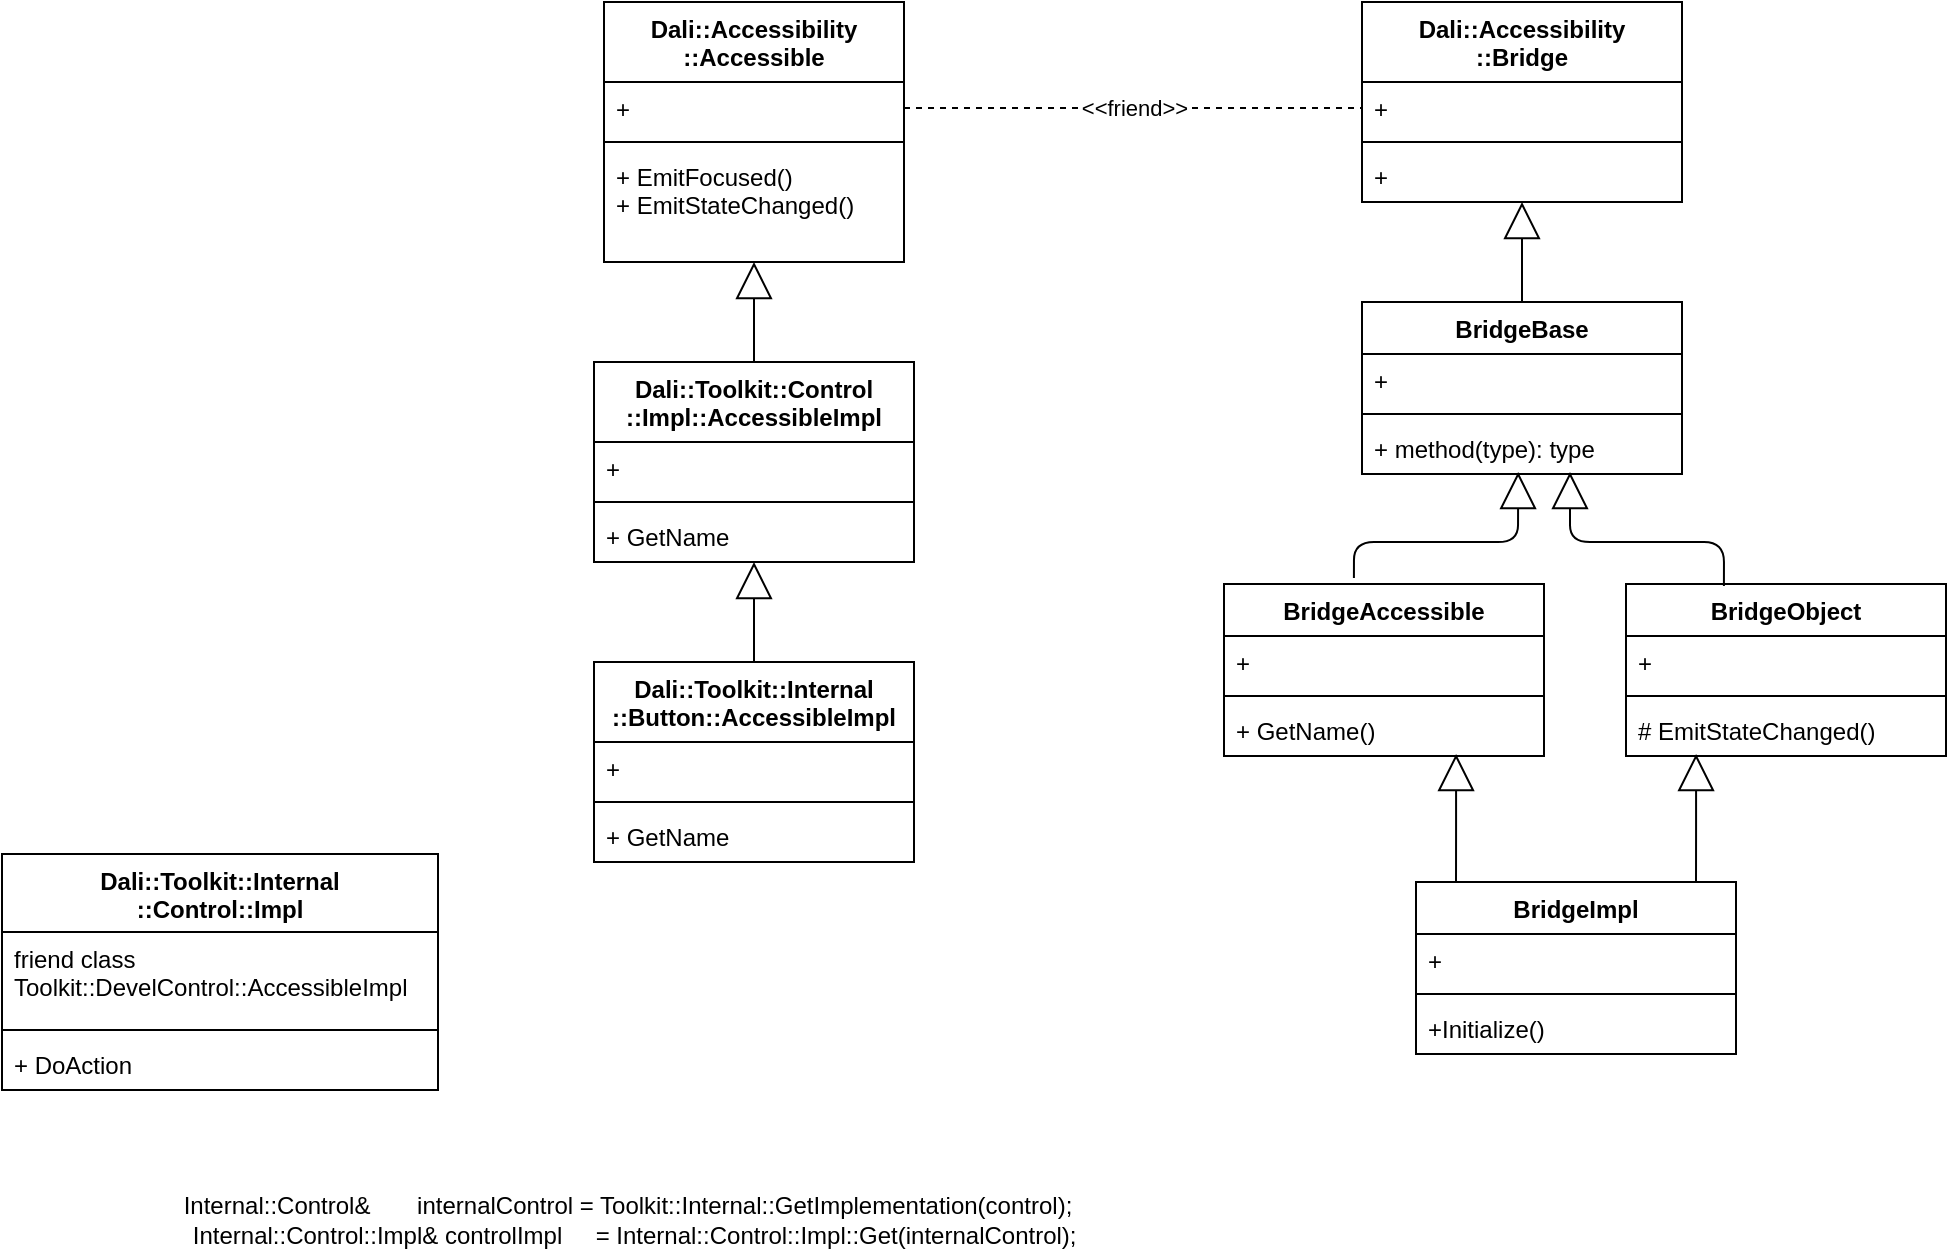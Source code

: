<mxfile version="14.6.1" type="github">
  <diagram id="C5RBs43oDa-KdzZeNtuy" name="Page-1">
    <mxGraphModel dx="1422" dy="804" grid="0" gridSize="10" guides="1" tooltips="1" connect="1" arrows="1" fold="1" page="1" pageScale="1" pageWidth="1169" pageHeight="827" background="none" math="0" shadow="0">
      <root>
        <mxCell id="WIyWlLk6GJQsqaUBKTNV-0" />
        <mxCell id="WIyWlLk6GJQsqaUBKTNV-1" parent="WIyWlLk6GJQsqaUBKTNV-0" />
        <mxCell id="-aiQwq8CIg034yayet1E-0" value="Dali::Accessibility&#xa;::Accessible" style="swimlane;fontStyle=1;align=center;verticalAlign=top;childLayout=stackLayout;horizontal=1;startSize=40;horizontalStack=0;resizeParent=1;resizeParentMax=0;resizeLast=0;collapsible=1;marginBottom=0;" parent="WIyWlLk6GJQsqaUBKTNV-1" vertex="1">
          <mxGeometry x="352" y="85" width="150" height="130" as="geometry" />
        </mxCell>
        <mxCell id="-aiQwq8CIg034yayet1E-1" value="+" style="text;strokeColor=none;fillColor=none;align=left;verticalAlign=top;spacingLeft=4;spacingRight=4;overflow=hidden;rotatable=0;points=[[0,0.5],[1,0.5]];portConstraint=eastwest;" parent="-aiQwq8CIg034yayet1E-0" vertex="1">
          <mxGeometry y="40" width="150" height="26" as="geometry" />
        </mxCell>
        <mxCell id="-aiQwq8CIg034yayet1E-2" value="" style="line;strokeWidth=1;fillColor=none;align=left;verticalAlign=middle;spacingTop=-1;spacingLeft=3;spacingRight=3;rotatable=0;labelPosition=right;points=[];portConstraint=eastwest;" parent="-aiQwq8CIg034yayet1E-0" vertex="1">
          <mxGeometry y="66" width="150" height="8" as="geometry" />
        </mxCell>
        <mxCell id="-aiQwq8CIg034yayet1E-3" value="+ EmitFocused()&#xa;+ EmitStateChanged()" style="text;strokeColor=none;fillColor=none;align=left;verticalAlign=top;spacingLeft=4;spacingRight=4;overflow=hidden;rotatable=0;points=[[0,0.5],[1,0.5]];portConstraint=eastwest;" parent="-aiQwq8CIg034yayet1E-0" vertex="1">
          <mxGeometry y="74" width="150" height="56" as="geometry" />
        </mxCell>
        <mxCell id="-aiQwq8CIg034yayet1E-4" value="Dali::Toolkit::Control&#xa;::Impl::AccessibleImpl" style="swimlane;fontStyle=1;align=center;verticalAlign=top;childLayout=stackLayout;horizontal=1;startSize=40;horizontalStack=0;resizeParent=1;resizeParentMax=0;resizeLast=0;collapsible=1;marginBottom=0;" parent="WIyWlLk6GJQsqaUBKTNV-1" vertex="1">
          <mxGeometry x="347" y="265" width="160" height="100" as="geometry" />
        </mxCell>
        <mxCell id="-aiQwq8CIg034yayet1E-5" value="+" style="text;strokeColor=none;fillColor=none;align=left;verticalAlign=top;spacingLeft=4;spacingRight=4;overflow=hidden;rotatable=0;points=[[0,0.5],[1,0.5]];portConstraint=eastwest;" parent="-aiQwq8CIg034yayet1E-4" vertex="1">
          <mxGeometry y="40" width="160" height="26" as="geometry" />
        </mxCell>
        <mxCell id="-aiQwq8CIg034yayet1E-6" value="" style="line;strokeWidth=1;fillColor=none;align=left;verticalAlign=middle;spacingTop=-1;spacingLeft=3;spacingRight=3;rotatable=0;labelPosition=right;points=[];portConstraint=eastwest;" parent="-aiQwq8CIg034yayet1E-4" vertex="1">
          <mxGeometry y="66" width="160" height="8" as="geometry" />
        </mxCell>
        <mxCell id="-aiQwq8CIg034yayet1E-7" value="+ GetName" style="text;strokeColor=none;fillColor=none;align=left;verticalAlign=top;spacingLeft=4;spacingRight=4;overflow=hidden;rotatable=0;points=[[0,0.5],[1,0.5]];portConstraint=eastwest;" parent="-aiQwq8CIg034yayet1E-4" vertex="1">
          <mxGeometry y="74" width="160" height="26" as="geometry" />
        </mxCell>
        <mxCell id="-aiQwq8CIg034yayet1E-9" value="" style="endArrow=block;endSize=16;endFill=0;html=1;exitX=0.5;exitY=0;exitDx=0;exitDy=0;" parent="WIyWlLk6GJQsqaUBKTNV-1" source="-aiQwq8CIg034yayet1E-4" target="-aiQwq8CIg034yayet1E-3" edge="1">
          <mxGeometry width="160" relative="1" as="geometry">
            <mxPoint x="517" y="285" as="sourcePoint" />
            <mxPoint x="677" y="285" as="targetPoint" />
          </mxGeometry>
        </mxCell>
        <mxCell id="-aiQwq8CIg034yayet1E-10" value="Dali::Accessibility&#xa;::Bridge" style="swimlane;fontStyle=1;align=center;verticalAlign=top;childLayout=stackLayout;horizontal=1;startSize=40;horizontalStack=0;resizeParent=1;resizeParentMax=0;resizeLast=0;collapsible=1;marginBottom=0;" parent="WIyWlLk6GJQsqaUBKTNV-1" vertex="1">
          <mxGeometry x="731" y="85" width="160" height="100" as="geometry" />
        </mxCell>
        <mxCell id="-aiQwq8CIg034yayet1E-11" value="+" style="text;strokeColor=none;fillColor=none;align=left;verticalAlign=top;spacingLeft=4;spacingRight=4;overflow=hidden;rotatable=0;points=[[0,0.5],[1,0.5]];portConstraint=eastwest;" parent="-aiQwq8CIg034yayet1E-10" vertex="1">
          <mxGeometry y="40" width="160" height="26" as="geometry" />
        </mxCell>
        <mxCell id="-aiQwq8CIg034yayet1E-12" value="" style="line;strokeWidth=1;fillColor=none;align=left;verticalAlign=middle;spacingTop=-1;spacingLeft=3;spacingRight=3;rotatable=0;labelPosition=right;points=[];portConstraint=eastwest;" parent="-aiQwq8CIg034yayet1E-10" vertex="1">
          <mxGeometry y="66" width="160" height="8" as="geometry" />
        </mxCell>
        <mxCell id="-aiQwq8CIg034yayet1E-13" value="+" style="text;strokeColor=none;fillColor=none;align=left;verticalAlign=top;spacingLeft=4;spacingRight=4;overflow=hidden;rotatable=0;points=[[0,0.5],[1,0.5]];portConstraint=eastwest;" parent="-aiQwq8CIg034yayet1E-10" vertex="1">
          <mxGeometry y="74" width="160" height="26" as="geometry" />
        </mxCell>
        <mxCell id="-aiQwq8CIg034yayet1E-14" value="BridgeBase" style="swimlane;fontStyle=1;align=center;verticalAlign=top;childLayout=stackLayout;horizontal=1;startSize=26;horizontalStack=0;resizeParent=1;resizeParentMax=0;resizeLast=0;collapsible=1;marginBottom=0;" parent="WIyWlLk6GJQsqaUBKTNV-1" vertex="1">
          <mxGeometry x="731" y="235" width="160" height="86" as="geometry" />
        </mxCell>
        <mxCell id="-aiQwq8CIg034yayet1E-15" value="+" style="text;strokeColor=none;fillColor=none;align=left;verticalAlign=top;spacingLeft=4;spacingRight=4;overflow=hidden;rotatable=0;points=[[0,0.5],[1,0.5]];portConstraint=eastwest;" parent="-aiQwq8CIg034yayet1E-14" vertex="1">
          <mxGeometry y="26" width="160" height="26" as="geometry" />
        </mxCell>
        <mxCell id="-aiQwq8CIg034yayet1E-16" value="" style="line;strokeWidth=1;fillColor=none;align=left;verticalAlign=middle;spacingTop=-1;spacingLeft=3;spacingRight=3;rotatable=0;labelPosition=right;points=[];portConstraint=eastwest;" parent="-aiQwq8CIg034yayet1E-14" vertex="1">
          <mxGeometry y="52" width="160" height="8" as="geometry" />
        </mxCell>
        <mxCell id="-aiQwq8CIg034yayet1E-17" value="+ method(type): type" style="text;strokeColor=none;fillColor=none;align=left;verticalAlign=top;spacingLeft=4;spacingRight=4;overflow=hidden;rotatable=0;points=[[0,0.5],[1,0.5]];portConstraint=eastwest;" parent="-aiQwq8CIg034yayet1E-14" vertex="1">
          <mxGeometry y="60" width="160" height="26" as="geometry" />
        </mxCell>
        <mxCell id="-aiQwq8CIg034yayet1E-18" value="BridgeAccessible" style="swimlane;fontStyle=1;align=center;verticalAlign=top;childLayout=stackLayout;horizontal=1;startSize=26;horizontalStack=0;resizeParent=1;resizeParentMax=0;resizeLast=0;collapsible=1;marginBottom=0;" parent="WIyWlLk6GJQsqaUBKTNV-1" vertex="1">
          <mxGeometry x="662" y="376" width="160" height="86" as="geometry" />
        </mxCell>
        <mxCell id="-aiQwq8CIg034yayet1E-19" value="+" style="text;strokeColor=none;fillColor=none;align=left;verticalAlign=top;spacingLeft=4;spacingRight=4;overflow=hidden;rotatable=0;points=[[0,0.5],[1,0.5]];portConstraint=eastwest;" parent="-aiQwq8CIg034yayet1E-18" vertex="1">
          <mxGeometry y="26" width="160" height="26" as="geometry" />
        </mxCell>
        <mxCell id="-aiQwq8CIg034yayet1E-20" value="" style="line;strokeWidth=1;fillColor=none;align=left;verticalAlign=middle;spacingTop=-1;spacingLeft=3;spacingRight=3;rotatable=0;labelPosition=right;points=[];portConstraint=eastwest;" parent="-aiQwq8CIg034yayet1E-18" vertex="1">
          <mxGeometry y="52" width="160" height="8" as="geometry" />
        </mxCell>
        <mxCell id="-aiQwq8CIg034yayet1E-21" value="+ GetName()" style="text;strokeColor=none;fillColor=none;align=left;verticalAlign=top;spacingLeft=4;spacingRight=4;overflow=hidden;rotatable=0;points=[[0,0.5],[1,0.5]];portConstraint=eastwest;" parent="-aiQwq8CIg034yayet1E-18" vertex="1">
          <mxGeometry y="60" width="160" height="26" as="geometry" />
        </mxCell>
        <mxCell id="-aiQwq8CIg034yayet1E-22" value="BridgeObject" style="swimlane;fontStyle=1;align=center;verticalAlign=top;childLayout=stackLayout;horizontal=1;startSize=26;horizontalStack=0;resizeParent=1;resizeParentMax=0;resizeLast=0;collapsible=1;marginBottom=0;" parent="WIyWlLk6GJQsqaUBKTNV-1" vertex="1">
          <mxGeometry x="863" y="376" width="160" height="86" as="geometry" />
        </mxCell>
        <mxCell id="-aiQwq8CIg034yayet1E-23" value="+" style="text;strokeColor=none;fillColor=none;align=left;verticalAlign=top;spacingLeft=4;spacingRight=4;overflow=hidden;rotatable=0;points=[[0,0.5],[1,0.5]];portConstraint=eastwest;" parent="-aiQwq8CIg034yayet1E-22" vertex="1">
          <mxGeometry y="26" width="160" height="26" as="geometry" />
        </mxCell>
        <mxCell id="-aiQwq8CIg034yayet1E-24" value="" style="line;strokeWidth=1;fillColor=none;align=left;verticalAlign=middle;spacingTop=-1;spacingLeft=3;spacingRight=3;rotatable=0;labelPosition=right;points=[];portConstraint=eastwest;" parent="-aiQwq8CIg034yayet1E-22" vertex="1">
          <mxGeometry y="52" width="160" height="8" as="geometry" />
        </mxCell>
        <mxCell id="-aiQwq8CIg034yayet1E-25" value="# EmitStateChanged()&#xa;" style="text;strokeColor=none;fillColor=none;align=left;verticalAlign=top;spacingLeft=4;spacingRight=4;overflow=hidden;rotatable=0;points=[[0,0.5],[1,0.5]];portConstraint=eastwest;" parent="-aiQwq8CIg034yayet1E-22" vertex="1">
          <mxGeometry y="60" width="160" height="26" as="geometry" />
        </mxCell>
        <mxCell id="-aiQwq8CIg034yayet1E-26" value="" style="endArrow=block;endSize=16;endFill=0;html=1;exitX=0.5;exitY=0;exitDx=0;exitDy=0;" parent="WIyWlLk6GJQsqaUBKTNV-1" target="-aiQwq8CIg034yayet1E-13" edge="1">
          <mxGeometry width="160" relative="1" as="geometry">
            <mxPoint x="811" y="235" as="sourcePoint" />
            <mxPoint x="807" y="186" as="targetPoint" />
          </mxGeometry>
        </mxCell>
        <mxCell id="-aiQwq8CIg034yayet1E-27" value="" style="endArrow=block;endSize=16;endFill=0;html=1;entryX=0.488;entryY=0.962;entryDx=0;entryDy=0;entryPerimeter=0;exitX=0.406;exitY=-0.035;exitDx=0;exitDy=0;exitPerimeter=0;" parent="WIyWlLk6GJQsqaUBKTNV-1" source="-aiQwq8CIg034yayet1E-18" target="-aiQwq8CIg034yayet1E-17" edge="1">
          <mxGeometry width="160" relative="1" as="geometry">
            <mxPoint x="821" y="245" as="sourcePoint" />
            <mxPoint x="823.08" y="195" as="targetPoint" />
            <Array as="points">
              <mxPoint x="727" y="355" />
              <mxPoint x="809" y="355" />
            </Array>
          </mxGeometry>
        </mxCell>
        <mxCell id="-aiQwq8CIg034yayet1E-28" value="" style="endArrow=block;endSize=16;endFill=0;html=1;entryX=0.65;entryY=0.962;entryDx=0;entryDy=0;entryPerimeter=0;exitX=0.306;exitY=0.012;exitDx=0;exitDy=0;exitPerimeter=0;" parent="WIyWlLk6GJQsqaUBKTNV-1" source="-aiQwq8CIg034yayet1E-22" target="-aiQwq8CIg034yayet1E-17" edge="1">
          <mxGeometry width="160" relative="1" as="geometry">
            <mxPoint x="805.96" y="371.99" as="sourcePoint" />
            <mxPoint x="819.08" y="330.012" as="targetPoint" />
            <Array as="points">
              <mxPoint x="912" y="355" />
              <mxPoint x="835" y="355" />
            </Array>
          </mxGeometry>
        </mxCell>
        <mxCell id="-aiQwq8CIg034yayet1E-30" value="&amp;lt;&amp;lt;friend&amp;gt;&amp;gt;" style="endArrow=none;html=1;edgeStyle=orthogonalEdgeStyle;exitX=1;exitY=0.5;exitDx=0;exitDy=0;entryX=0;entryY=0.5;entryDx=0;entryDy=0;dashed=1;" parent="WIyWlLk6GJQsqaUBKTNV-1" source="-aiQwq8CIg034yayet1E-1" target="-aiQwq8CIg034yayet1E-11" edge="1">
          <mxGeometry relative="1" as="geometry">
            <mxPoint x="502" y="105" as="sourcePoint" />
            <mxPoint x="597" y="138" as="targetPoint" />
          </mxGeometry>
        </mxCell>
        <mxCell id="-aiQwq8CIg034yayet1E-35" value="BridgeImpl" style="swimlane;fontStyle=1;align=center;verticalAlign=top;childLayout=stackLayout;horizontal=1;startSize=26;horizontalStack=0;resizeParent=1;resizeParentMax=0;resizeLast=0;collapsible=1;marginBottom=0;" parent="WIyWlLk6GJQsqaUBKTNV-1" vertex="1">
          <mxGeometry x="758" y="525" width="160" height="86" as="geometry" />
        </mxCell>
        <mxCell id="-aiQwq8CIg034yayet1E-36" value="+" style="text;strokeColor=none;fillColor=none;align=left;verticalAlign=top;spacingLeft=4;spacingRight=4;overflow=hidden;rotatable=0;points=[[0,0.5],[1,0.5]];portConstraint=eastwest;" parent="-aiQwq8CIg034yayet1E-35" vertex="1">
          <mxGeometry y="26" width="160" height="26" as="geometry" />
        </mxCell>
        <mxCell id="-aiQwq8CIg034yayet1E-37" value="" style="line;strokeWidth=1;fillColor=none;align=left;verticalAlign=middle;spacingTop=-1;spacingLeft=3;spacingRight=3;rotatable=0;labelPosition=right;points=[];portConstraint=eastwest;" parent="-aiQwq8CIg034yayet1E-35" vertex="1">
          <mxGeometry y="52" width="160" height="8" as="geometry" />
        </mxCell>
        <mxCell id="-aiQwq8CIg034yayet1E-38" value="+Initialize()" style="text;strokeColor=none;fillColor=none;align=left;verticalAlign=top;spacingLeft=4;spacingRight=4;overflow=hidden;rotatable=0;points=[[0,0.5],[1,0.5]];portConstraint=eastwest;" parent="-aiQwq8CIg034yayet1E-35" vertex="1">
          <mxGeometry y="60" width="160" height="26" as="geometry" />
        </mxCell>
        <mxCell id="-aiQwq8CIg034yayet1E-39" value="" style="endArrow=block;endSize=16;endFill=0;html=1;entryX=0.594;entryY=0.962;entryDx=0;entryDy=0;entryPerimeter=0;exitX=0.406;exitY=-0.035;exitDx=0;exitDy=0;exitPerimeter=0;" parent="WIyWlLk6GJQsqaUBKTNV-1" edge="1">
          <mxGeometry width="160" relative="1" as="geometry">
            <mxPoint x="778" y="525" as="sourcePoint" />
            <mxPoint x="778.04" y="461.012" as="targetPoint" />
            <Array as="points">
              <mxPoint x="778.04" y="507.01" />
            </Array>
          </mxGeometry>
        </mxCell>
        <mxCell id="-aiQwq8CIg034yayet1E-40" value="" style="endArrow=block;endSize=16;endFill=0;html=1;entryX=0.594;entryY=0.962;entryDx=0;entryDy=0;entryPerimeter=0;exitX=0.406;exitY=-0.035;exitDx=0;exitDy=0;exitPerimeter=0;" parent="WIyWlLk6GJQsqaUBKTNV-1" edge="1">
          <mxGeometry width="160" relative="1" as="geometry">
            <mxPoint x="898" y="525" as="sourcePoint" />
            <mxPoint x="898.04" y="461.012" as="targetPoint" />
            <Array as="points">
              <mxPoint x="898.04" y="507.01" />
            </Array>
          </mxGeometry>
        </mxCell>
        <mxCell id="-aiQwq8CIg034yayet1E-41" value="Dali::Toolkit::Internal&#xa;::Button::AccessibleImpl" style="swimlane;fontStyle=1;align=center;verticalAlign=top;childLayout=stackLayout;horizontal=1;startSize=40;horizontalStack=0;resizeParent=1;resizeParentMax=0;resizeLast=0;collapsible=1;marginBottom=0;" parent="WIyWlLk6GJQsqaUBKTNV-1" vertex="1">
          <mxGeometry x="347" y="415" width="160" height="100" as="geometry" />
        </mxCell>
        <mxCell id="-aiQwq8CIg034yayet1E-42" value="+" style="text;strokeColor=none;fillColor=none;align=left;verticalAlign=top;spacingLeft=4;spacingRight=4;overflow=hidden;rotatable=0;points=[[0,0.5],[1,0.5]];portConstraint=eastwest;" parent="-aiQwq8CIg034yayet1E-41" vertex="1">
          <mxGeometry y="40" width="160" height="26" as="geometry" />
        </mxCell>
        <mxCell id="-aiQwq8CIg034yayet1E-43" value="" style="line;strokeWidth=1;fillColor=none;align=left;verticalAlign=middle;spacingTop=-1;spacingLeft=3;spacingRight=3;rotatable=0;labelPosition=right;points=[];portConstraint=eastwest;" parent="-aiQwq8CIg034yayet1E-41" vertex="1">
          <mxGeometry y="66" width="160" height="8" as="geometry" />
        </mxCell>
        <mxCell id="-aiQwq8CIg034yayet1E-44" value="+ GetName" style="text;strokeColor=none;fillColor=none;align=left;verticalAlign=top;spacingLeft=4;spacingRight=4;overflow=hidden;rotatable=0;points=[[0,0.5],[1,0.5]];portConstraint=eastwest;" parent="-aiQwq8CIg034yayet1E-41" vertex="1">
          <mxGeometry y="74" width="160" height="26" as="geometry" />
        </mxCell>
        <mxCell id="-aiQwq8CIg034yayet1E-45" value="" style="endArrow=block;endSize=16;endFill=0;html=1;exitX=0.5;exitY=0;exitDx=0;exitDy=0;" parent="WIyWlLk6GJQsqaUBKTNV-1" source="-aiQwq8CIg034yayet1E-41" edge="1">
          <mxGeometry width="160" relative="1" as="geometry">
            <mxPoint x="517" y="435" as="sourcePoint" />
            <mxPoint x="427" y="365" as="targetPoint" />
          </mxGeometry>
        </mxCell>
        <mxCell id="883oLl3eGzKlxmCkxeg9-0" value="Internal::Control&amp;       internalControl = Toolkit::Internal::GetImplementation(control);&#xa;  Internal::Control::Impl&amp; controlImpl     = Internal::Control::Impl::Get(internalControl);" style="text;html=1;strokeColor=none;fillColor=none;align=center;verticalAlign=middle;whiteSpace=wrap;rounded=0;" vertex="1" parent="WIyWlLk6GJQsqaUBKTNV-1">
          <mxGeometry x="83" y="684" width="562" height="20" as="geometry" />
        </mxCell>
        <mxCell id="883oLl3eGzKlxmCkxeg9-1" value="Dali::Toolkit::Internal&#xa;::Control::Impl" style="swimlane;fontStyle=1;align=center;verticalAlign=top;childLayout=stackLayout;horizontal=1;startSize=39;horizontalStack=0;resizeParent=1;resizeParentMax=0;resizeLast=0;collapsible=1;marginBottom=0;" vertex="1" parent="WIyWlLk6GJQsqaUBKTNV-1">
          <mxGeometry x="51" y="511" width="218" height="118" as="geometry" />
        </mxCell>
        <mxCell id="883oLl3eGzKlxmCkxeg9-2" value="friend class&#xa;Toolkit::DevelControl::AccessibleImpl" style="text;strokeColor=none;fillColor=none;align=left;verticalAlign=top;spacingLeft=4;spacingRight=4;overflow=hidden;rotatable=0;points=[[0,0.5],[1,0.5]];portConstraint=eastwest;" vertex="1" parent="883oLl3eGzKlxmCkxeg9-1">
          <mxGeometry y="39" width="218" height="45" as="geometry" />
        </mxCell>
        <mxCell id="883oLl3eGzKlxmCkxeg9-3" value="" style="line;strokeWidth=1;fillColor=none;align=left;verticalAlign=middle;spacingTop=-1;spacingLeft=3;spacingRight=3;rotatable=0;labelPosition=right;points=[];portConstraint=eastwest;" vertex="1" parent="883oLl3eGzKlxmCkxeg9-1">
          <mxGeometry y="84" width="218" height="8" as="geometry" />
        </mxCell>
        <mxCell id="883oLl3eGzKlxmCkxeg9-4" value="+ DoAction" style="text;strokeColor=none;fillColor=none;align=left;verticalAlign=top;spacingLeft=4;spacingRight=4;overflow=hidden;rotatable=0;points=[[0,0.5],[1,0.5]];portConstraint=eastwest;" vertex="1" parent="883oLl3eGzKlxmCkxeg9-1">
          <mxGeometry y="92" width="218" height="26" as="geometry" />
        </mxCell>
      </root>
    </mxGraphModel>
  </diagram>
</mxfile>
